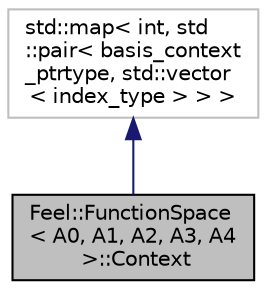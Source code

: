 digraph "Feel::FunctionSpace&lt; A0, A1, A2, A3, A4 &gt;::Context"
{
 // LATEX_PDF_SIZE
  edge [fontname="Helvetica",fontsize="10",labelfontname="Helvetica",labelfontsize="10"];
  node [fontname="Helvetica",fontsize="10",shape=record];
  Node1 [label="Feel::FunctionSpace\l\< A0, A1, A2, A3, A4\l \>::Context",height=0.2,width=0.4,color="black", fillcolor="grey75", style="filled", fontcolor="black",tooltip=" "];
  Node2 -> Node1 [dir="back",color="midnightblue",fontsize="10",style="solid",fontname="Helvetica"];
  Node2 [label="std::map\< int, std\l::pair\< basis_context\l_ptrtype, std::vector\l\< index_type \> \> \>",height=0.2,width=0.4,color="grey75", fillcolor="white", style="filled",tooltip="STL class."];
}
